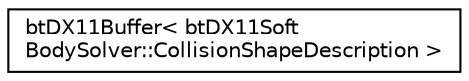 digraph "Graphical Class Hierarchy"
{
  edge [fontname="Helvetica",fontsize="10",labelfontname="Helvetica",labelfontsize="10"];
  node [fontname="Helvetica",fontsize="10",shape=record];
  rankdir="LR";
  Node1 [label="btDX11Buffer\< btDX11Soft\lBodySolver::CollisionShapeDescription \>",height=0.2,width=0.4,color="black", fillcolor="white", style="filled",URL="$classbt_d_x11_buffer.html"];
}
